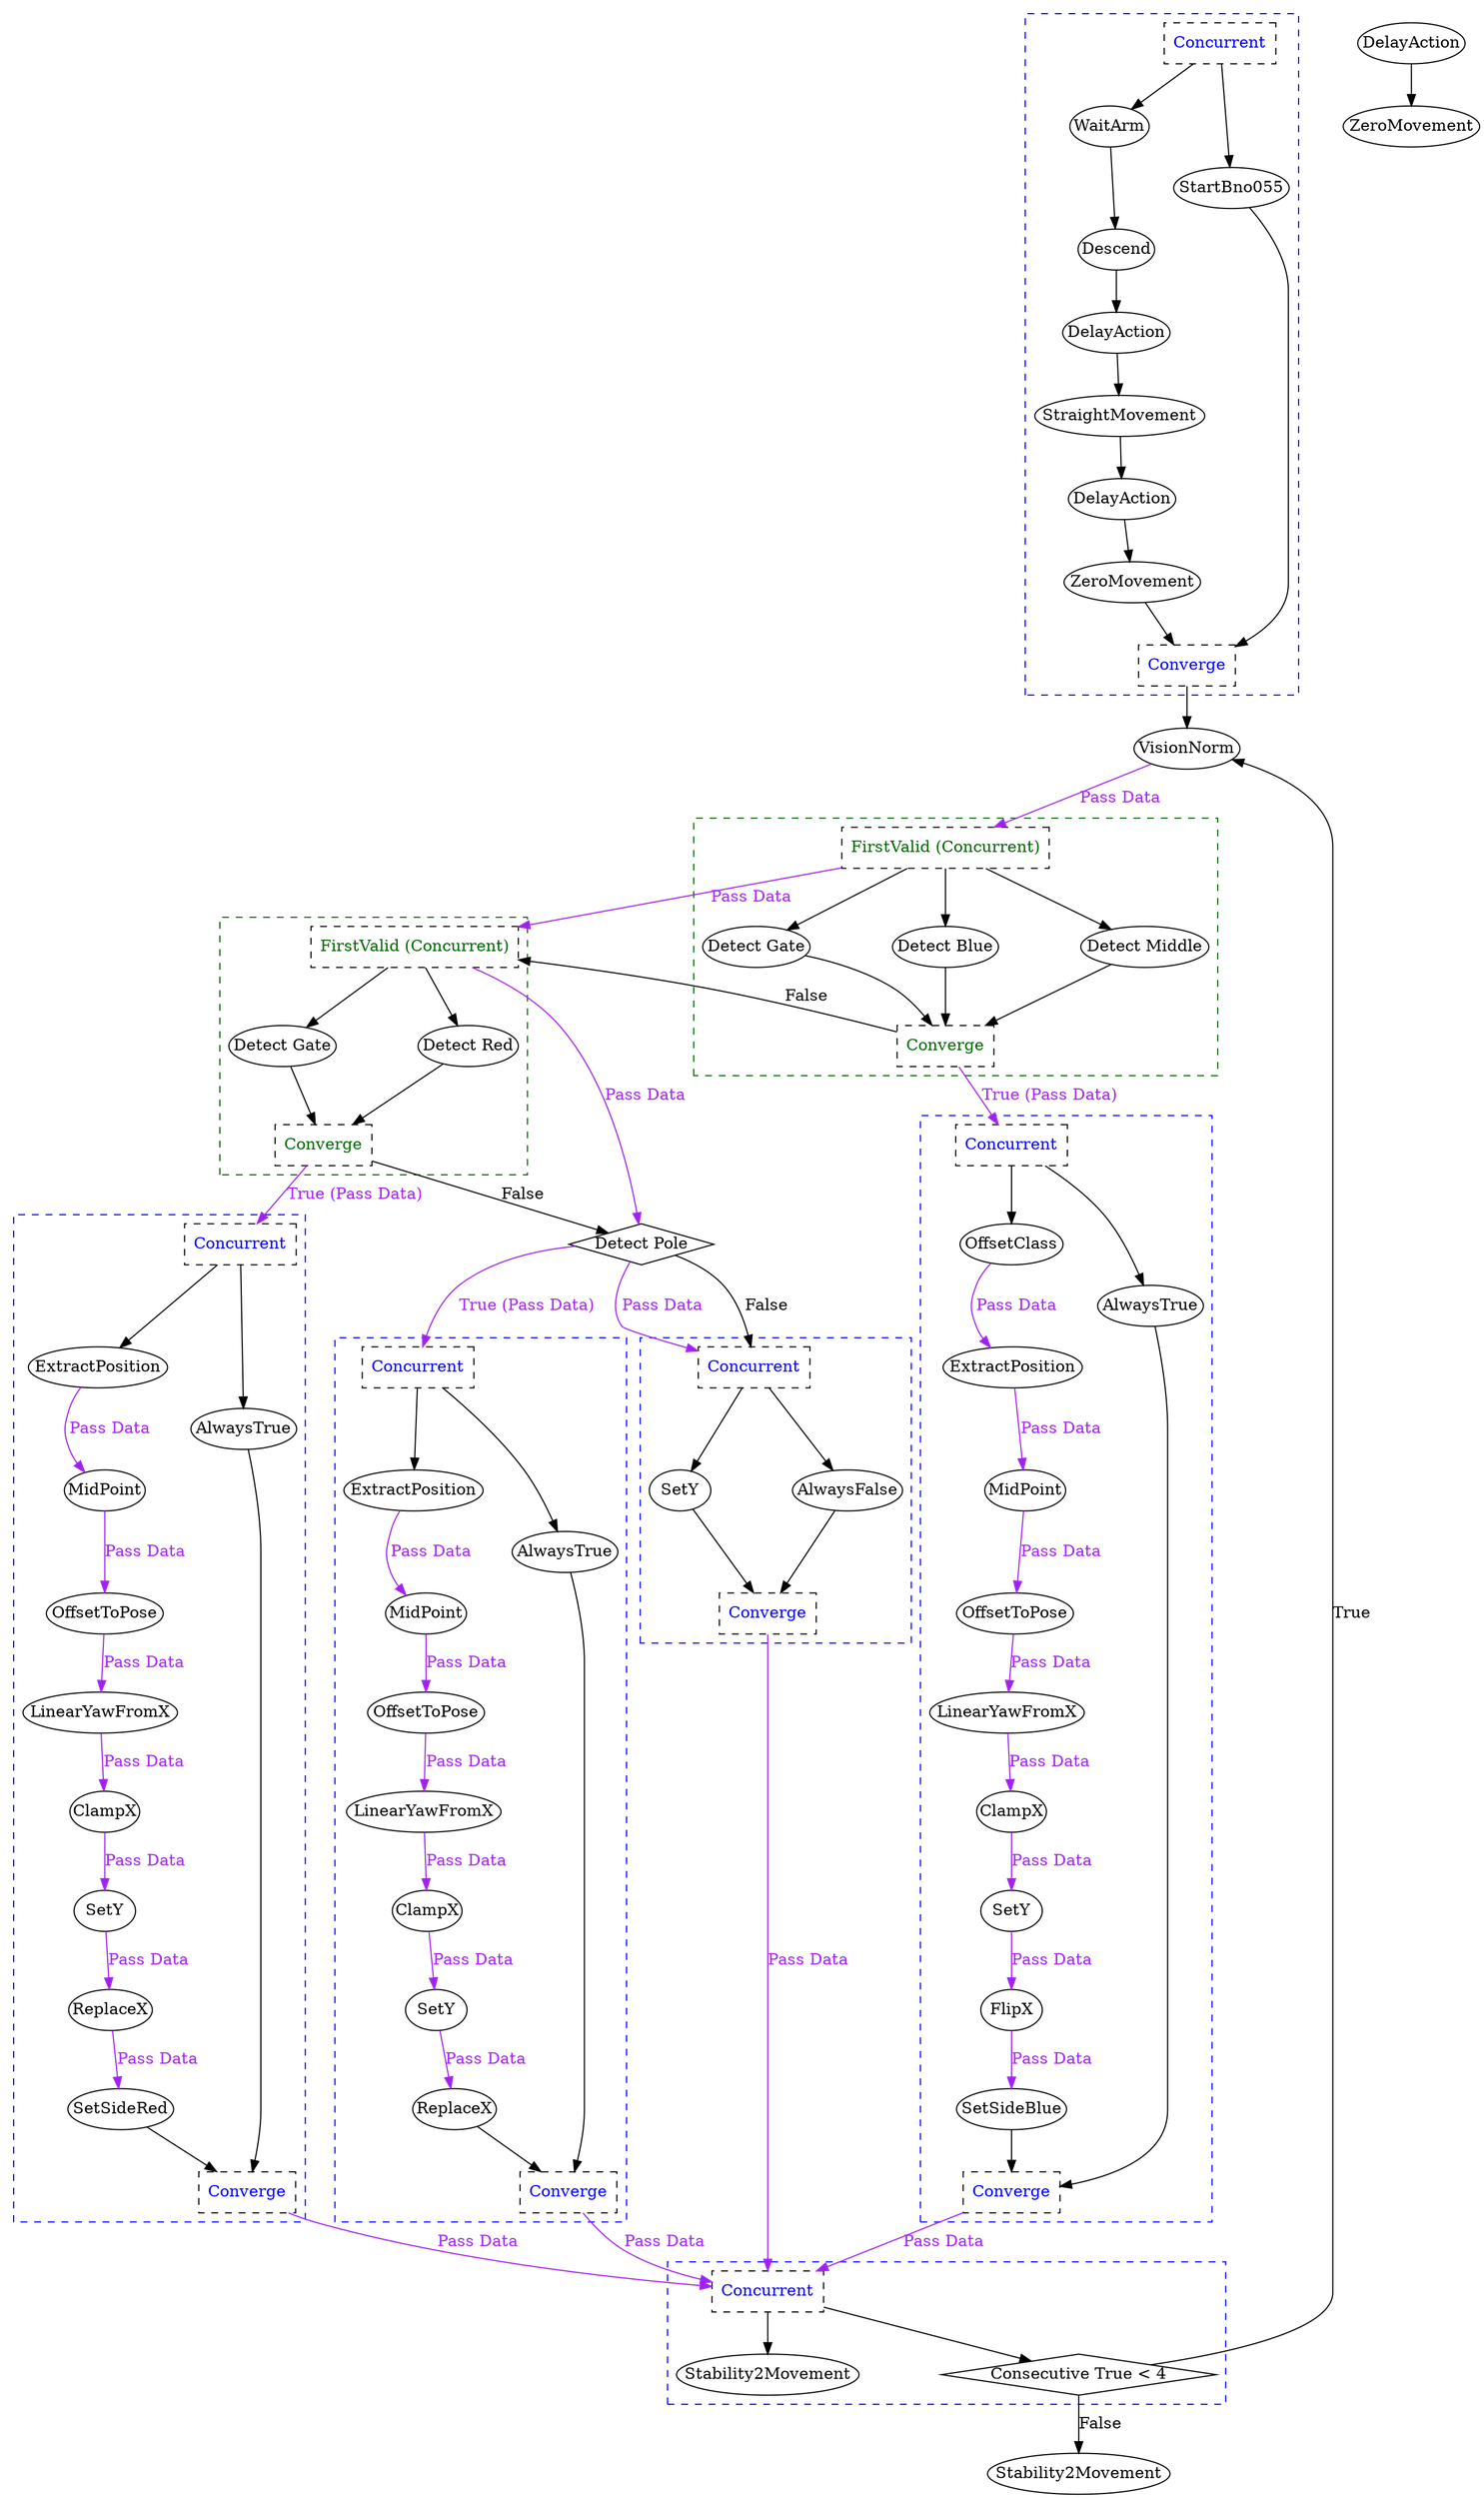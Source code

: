 digraph G {
	splines = true;
	nodesep = 1.0;
	bgcolor = "none"
	"32361d08-0bd0-4b69-9d44-d62020acf7b1" [shape = diamond];
	"4e494d88-22cd-4f62-97b0-715b2376a15e" [shape = diamond];
	"42f407c0-001d-4649-a5b8-9da3728fe229" [shape = diamond];
	"30d84b53-356c-4536-8c24-d6d26b0a74da" [shape = diamond];
	subgraph "cluster_55df8631-ba75-48d3-9b4c-2840c0ea454c" {
		style = dashed;
		color = blue;
		"26fa43d1-08ce-4033-8db2-405bc104992c" -> "9184741a-2ec4-402a-a0ba-48cbf8255b90" ;
		"3e8e03bf-cc45-48c8-931c-29c5bee84a72" -> "0dcc7b29-8e6e-4d80-9cd0-eb02fd39d040" ;
		"0dcc7b29-8e6e-4d80-9cd0-eb02fd39d040" -> "46b91f68-9ecc-4b5b-862d-416424dd8020" ;
		"9184741a-2ec4-402a-a0ba-48cbf8255b90" -> "3e8e03bf-cc45-48c8-931c-29c5bee84a72" ;
		"c218773f-2713-4dcf-ad09-59578a414c0f" -> "26fa43d1-08ce-4033-8db2-405bc104992c" ;
		"b716945a-1778-4f7d-a69b-9101a87c7a84" -> "c218773f-2713-4dcf-ad09-59578a414c0f";
		"b716945a-1778-4f7d-a69b-9101a87c7a84" -> "4e694930-8f82-4f9a-9da7-81a6354df808";
		"46b91f68-9ecc-4b5b-862d-416424dd8020" -> "8211c376-f61e-472b-9469-7c0f953bf1c2";
		"4e694930-8f82-4f9a-9da7-81a6354df808" -> "8211c376-f61e-472b-9469-7c0f953bf1c2";
		"b716945a-1778-4f7d-a69b-9101a87c7a84" [label = "Concurrent", shape = box, fontcolor = blue, style = dashed];
		"c218773f-2713-4dcf-ad09-59578a414c0f" [label = "WaitArm", margin = 0];
		"26fa43d1-08ce-4033-8db2-405bc104992c" [label = "Descend", margin = 0];
		"9184741a-2ec4-402a-a0ba-48cbf8255b90" [label = "DelayAction", margin = 0];
		"3e8e03bf-cc45-48c8-931c-29c5bee84a72" [label = "StraightMovement", margin = 0];
		"0dcc7b29-8e6e-4d80-9cd0-eb02fd39d040" [label = "DelayAction", margin = 0];
		"46b91f68-9ecc-4b5b-862d-416424dd8020" [label = "ZeroMovement", margin = 0];
		"4e694930-8f82-4f9a-9da7-81a6354df808" [label = "StartBno055", margin = 0];
		"8211c376-f61e-472b-9469-7c0f953bf1c2" [label = "Converge", shape = box, fontcolor = blue, style = dashed];
	}
	
	subgraph "cluster_221f613f-1c32-4fd3-af38-8032740b0732" {
		style = dashed;
		color = blue;
		"eff6ce3e-4149-4932-a320-c4146ca7353b" -> "7a0385f2-c5b4-4615-b633-cda053e7db4f" [color = purple, fontcolor = purple, label = "Pass Data"];
		"881fef1f-dfef-42ca-89e8-9d8e748c628a" -> "eff6ce3e-4149-4932-a320-c4146ca7353b" [color = purple, fontcolor = purple, label = "Pass Data"];
		"6fe028e2-a991-421f-85d0-e73b0c13dfb6" -> "881fef1f-dfef-42ca-89e8-9d8e748c628a" [color = purple, fontcolor = purple, label = "Pass Data"];
		"c9747ee9-dff1-41c6-b8b4-d3b6af32927f" -> "6fe028e2-a991-421f-85d0-e73b0c13dfb6" [color = purple, fontcolor = purple, label = "Pass Data"];
		"0e31dcc9-1fc9-4756-84bb-3feabc213fd2" -> "c9747ee9-dff1-41c6-b8b4-d3b6af32927f" [color = purple, fontcolor = purple, label = "Pass Data"];
		"42a3f047-be03-453d-9233-054982355566" -> "0e31dcc9-1fc9-4756-84bb-3feabc213fd2" [color = purple, fontcolor = purple, label = "Pass Data"];
		"4ea1e87d-c491-459b-9766-aa6c6dcf9ba7" -> "42a3f047-be03-453d-9233-054982355566" [color = purple, fontcolor = purple, label = "Pass Data"];
		"a74e44d9-c2cf-42e5-a373-d25aadaaff3b" -> "4ea1e87d-c491-459b-9766-aa6c6dcf9ba7" [color = purple, fontcolor = purple, label = "Pass Data"];
		"8ce14218-9ab8-4cf3-8dd4-c2e7070121a2" -> "a74e44d9-c2cf-42e5-a373-d25aadaaff3b";
		"8ce14218-9ab8-4cf3-8dd4-c2e7070121a2" -> "0c13ab9d-5b7c-4cef-9269-2d929d3a8fbd";
		"7a0385f2-c5b4-4615-b633-cda053e7db4f" -> "d83b1644-ee20-45dc-adf0-0840ed1a2685";
		"0c13ab9d-5b7c-4cef-9269-2d929d3a8fbd" -> "d83b1644-ee20-45dc-adf0-0840ed1a2685";
		"8ce14218-9ab8-4cf3-8dd4-c2e7070121a2" [label = "Concurrent", shape = box, fontcolor = blue, style = dashed];
		"a74e44d9-c2cf-42e5-a373-d25aadaaff3b" [label = "OffsetClass", margin = 0];
		"4ea1e87d-c491-459b-9766-aa6c6dcf9ba7" [label = "ExtractPosition", margin = 0];
		"42a3f047-be03-453d-9233-054982355566" [label = "MidPoint", margin = 0];
		"0e31dcc9-1fc9-4756-84bb-3feabc213fd2" [label = "OffsetToPose", margin = 0];
		"c9747ee9-dff1-41c6-b8b4-d3b6af32927f" [label = "LinearYawFromX", margin = 0];
		"6fe028e2-a991-421f-85d0-e73b0c13dfb6" [label = "ClampX", margin = 0];
		"881fef1f-dfef-42ca-89e8-9d8e748c628a" [label = "SetY", margin = 0];
		"eff6ce3e-4149-4932-a320-c4146ca7353b" [label = "FlipX", margin = 0];
		"7a0385f2-c5b4-4615-b633-cda053e7db4f" [label = "SetSideBlue", margin = 0];
		"0c13ab9d-5b7c-4cef-9269-2d929d3a8fbd" [label = "AlwaysTrue", margin = 0];
		"d83b1644-ee20-45dc-adf0-0840ed1a2685" [label = "Converge", shape = box, fontcolor = blue, style = dashed];
	}
	
	subgraph "cluster_16fd6575-e660-45f4-bdc6-5b841bc833e8" {
		style = dashed;
		color = blue;
		"76593b83-2124-4454-becd-0b1e6534583b" -> "76755abb-473f-4a75-96f8-5efc38325af1" [color = purple, fontcolor = purple, label = "Pass Data"];
		"a2181967-f8e7-483a-82d2-07fdfc4f0b2e" -> "76593b83-2124-4454-becd-0b1e6534583b" [color = purple, fontcolor = purple, label = "Pass Data"];
		"69da9cb2-fcf1-4934-92b6-d9e7ff5e7642" -> "a2181967-f8e7-483a-82d2-07fdfc4f0b2e" [color = purple, fontcolor = purple, label = "Pass Data"];
		"8d7cd353-535b-4238-b659-5fb4336ae4e1" -> "69da9cb2-fcf1-4934-92b6-d9e7ff5e7642" [color = purple, fontcolor = purple, label = "Pass Data"];
		"97e6ed52-5128-4ab5-bfd8-ddf9c5d9d0dd" -> "8d7cd353-535b-4238-b659-5fb4336ae4e1" [color = purple, fontcolor = purple, label = "Pass Data"];
		"7d75a137-e5da-4ac4-81b1-ed3ff548cc39" -> "97e6ed52-5128-4ab5-bfd8-ddf9c5d9d0dd" [color = purple, fontcolor = purple, label = "Pass Data"];
		"394cbe5d-c02e-483f-9dac-016ca97bc15e" -> "7d75a137-e5da-4ac4-81b1-ed3ff548cc39" [color = purple, fontcolor = purple, label = "Pass Data"];
		"45bd73d4-bb4c-4a54-954a-a09c0306416a" -> "394cbe5d-c02e-483f-9dac-016ca97bc15e";
		"45bd73d4-bb4c-4a54-954a-a09c0306416a" -> "aff6ede1-a74f-4e5c-85a1-76bfaf06f51f";
		"76755abb-473f-4a75-96f8-5efc38325af1" -> "569f895b-f4f9-4e81-9635-0e258b6bf858";
		"aff6ede1-a74f-4e5c-85a1-76bfaf06f51f" -> "569f895b-f4f9-4e81-9635-0e258b6bf858";
		"45bd73d4-bb4c-4a54-954a-a09c0306416a" [label = "Concurrent", shape = box, fontcolor = blue, style = dashed];
		"394cbe5d-c02e-483f-9dac-016ca97bc15e" [label = "ExtractPosition", margin = 0];
		"7d75a137-e5da-4ac4-81b1-ed3ff548cc39" [label = "MidPoint", margin = 0];
		"97e6ed52-5128-4ab5-bfd8-ddf9c5d9d0dd" [label = "OffsetToPose", margin = 0];
		"8d7cd353-535b-4238-b659-5fb4336ae4e1" [label = "LinearYawFromX", margin = 0];
		"69da9cb2-fcf1-4934-92b6-d9e7ff5e7642" [label = "ClampX", margin = 0];
		"a2181967-f8e7-483a-82d2-07fdfc4f0b2e" [label = "SetY", margin = 0];
		"76593b83-2124-4454-becd-0b1e6534583b" [label = "ReplaceX", margin = 0];
		"76755abb-473f-4a75-96f8-5efc38325af1" [label = "SetSideRed", margin = 0];
		"aff6ede1-a74f-4e5c-85a1-76bfaf06f51f" [label = "AlwaysTrue", margin = 0];
		"569f895b-f4f9-4e81-9635-0e258b6bf858" [label = "Converge", shape = box, fontcolor = blue, style = dashed];
	}
	
	subgraph "cluster_32b1939d-96cf-4373-9053-191e110288ed" {
		style = dashed;
		color = blue;
		"23b3e985-5602-4264-8e3d-f7d43fcbb8e5" -> "18dd043b-cf73-44da-ba4c-0a325a67d5f1" [color = purple, fontcolor = purple, label = "Pass Data"];
		"a7b15e25-58c2-42d4-8651-c8d96ed14071" -> "23b3e985-5602-4264-8e3d-f7d43fcbb8e5" [color = purple, fontcolor = purple, label = "Pass Data"];
		"bb3bd443-4c89-4b41-9857-1f8ca41f8337" -> "a7b15e25-58c2-42d4-8651-c8d96ed14071" [color = purple, fontcolor = purple, label = "Pass Data"];
		"eae7acec-d69a-4ee8-b295-afa0bd20ffc2" -> "bb3bd443-4c89-4b41-9857-1f8ca41f8337" [color = purple, fontcolor = purple, label = "Pass Data"];
		"8f4b402f-6fb6-4a57-94f5-699e60e238d0" -> "eae7acec-d69a-4ee8-b295-afa0bd20ffc2" [color = purple, fontcolor = purple, label = "Pass Data"];
		"b49da3e1-48ab-4466-9937-d99868a10bb8" -> "8f4b402f-6fb6-4a57-94f5-699e60e238d0" [color = purple, fontcolor = purple, label = "Pass Data"];
		"45c41206-5e10-494c-bc1f-ee4e53bbc688" -> "b49da3e1-48ab-4466-9937-d99868a10bb8";
		"45c41206-5e10-494c-bc1f-ee4e53bbc688" -> "21f4d574-b463-419b-857f-c0fd96c3a4bb";
		"18dd043b-cf73-44da-ba4c-0a325a67d5f1" -> "1caf2109-bb4b-4a7a-a5d0-b89348ab322a";
		"21f4d574-b463-419b-857f-c0fd96c3a4bb" -> "1caf2109-bb4b-4a7a-a5d0-b89348ab322a";
		"45c41206-5e10-494c-bc1f-ee4e53bbc688" [label = "Concurrent", shape = box, fontcolor = blue, style = dashed];
		"b49da3e1-48ab-4466-9937-d99868a10bb8" [label = "ExtractPosition", margin = 0];
		"8f4b402f-6fb6-4a57-94f5-699e60e238d0" [label = "MidPoint", margin = 0];
		"eae7acec-d69a-4ee8-b295-afa0bd20ffc2" [label = "OffsetToPose", margin = 0];
		"bb3bd443-4c89-4b41-9857-1f8ca41f8337" [label = "LinearYawFromX", margin = 0];
		"a7b15e25-58c2-42d4-8651-c8d96ed14071" [label = "ClampX", margin = 0];
		"23b3e985-5602-4264-8e3d-f7d43fcbb8e5" [label = "SetY", margin = 0];
		"18dd043b-cf73-44da-ba4c-0a325a67d5f1" [label = "ReplaceX", margin = 0];
		"21f4d574-b463-419b-857f-c0fd96c3a4bb" [label = "AlwaysTrue", margin = 0];
		"1caf2109-bb4b-4a7a-a5d0-b89348ab322a" [label = "Converge", shape = box, fontcolor = blue, style = dashed];
	}
	
	subgraph "cluster_99f3f517-d5ad-4628-acfd-90668c3e0e58" {
		style = dashed;
		color = blue;
		"94576b8e-e9a8-4ecd-bec9-44207e1407a3" -> "071bcdf4-323a-4c8a-85ed-1eab60cc0e33";
		"94576b8e-e9a8-4ecd-bec9-44207e1407a3" -> "7d1fb3ae-22e8-48f3-a49e-664bf418316e";
		"071bcdf4-323a-4c8a-85ed-1eab60cc0e33" -> "5c245640-1af5-498f-8e29-d2efc2955ab5";
		"7d1fb3ae-22e8-48f3-a49e-664bf418316e" -> "5c245640-1af5-498f-8e29-d2efc2955ab5";
		"94576b8e-e9a8-4ecd-bec9-44207e1407a3" [label = "Concurrent", shape = box, fontcolor = blue, style = dashed];
		"071bcdf4-323a-4c8a-85ed-1eab60cc0e33" [label = "SetY", margin = 0];
		"7d1fb3ae-22e8-48f3-a49e-664bf418316e" [label = "AlwaysFalse", margin = 0];
		"5c245640-1af5-498f-8e29-d2efc2955ab5" [label = "Converge", shape = box, fontcolor = blue, style = dashed];
	}
	
	subgraph "cluster_31fa1b73-8e44-4173-9d48-c0b5ca208980" {
		style = dashed;
		color = darkgreen;
		"68808b8e-3e39-428d-b0d8-33d324f2095d" -> "a66d5f7c-82a6-4a8d-a258-27e5ebe360ba";
		"68808b8e-3e39-428d-b0d8-33d324f2095d" -> "3984418b-ae90-4b16-a464-b43353e5e499";
		"a66d5f7c-82a6-4a8d-a258-27e5ebe360ba" -> "4e494d88-22cd-4f62-97b0-715b2376a15e";
		"3984418b-ae90-4b16-a464-b43353e5e499" -> "4e494d88-22cd-4f62-97b0-715b2376a15e";
		"68808b8e-3e39-428d-b0d8-33d324f2095d" [label = "FirstValid (Concurrent)", shape = box, fontcolor = darkgreen, style = dashed];
		"a66d5f7c-82a6-4a8d-a258-27e5ebe360ba" [label = "Detect Gate", margin = 0];
		"3984418b-ae90-4b16-a464-b43353e5e499" [label = "Detect Red", margin = 0];
		"4e494d88-22cd-4f62-97b0-715b2376a15e" [label = "Converge", shape = box, fontcolor = darkgreen, style = dashed];
	}
	
	subgraph "cluster_e1168075-095c-4c77-a205-96349d01dd68" {
		style = dashed;
		color = darkgreen;
		"72f8e73a-6c1f-4954-bed9-4fc53f7219c0" -> "0bc15214-5217-4875-bcdc-a5402686394f";
		"72f8e73a-6c1f-4954-bed9-4fc53f7219c0" -> "b0ed2955-070d-4772-a990-4d16089bf5c8";
		"72f8e73a-6c1f-4954-bed9-4fc53f7219c0" -> "c1918b14-494a-4c70-b555-cdb9c45b9188";
		"0bc15214-5217-4875-bcdc-a5402686394f" -> "42f407c0-001d-4649-a5b8-9da3728fe229";
		"b0ed2955-070d-4772-a990-4d16089bf5c8" -> "42f407c0-001d-4649-a5b8-9da3728fe229";
		"c1918b14-494a-4c70-b555-cdb9c45b9188" -> "42f407c0-001d-4649-a5b8-9da3728fe229";
		"72f8e73a-6c1f-4954-bed9-4fc53f7219c0" [label = "FirstValid (Concurrent)", shape = box, fontcolor = darkgreen, style = dashed];
		"0bc15214-5217-4875-bcdc-a5402686394f" [label = "Detect Gate", margin = 0];
		"b0ed2955-070d-4772-a990-4d16089bf5c8" [label = "Detect Blue", margin = 0];
		"c1918b14-494a-4c70-b555-cdb9c45b9188" [label = "Detect Middle", margin = 0];
		"42f407c0-001d-4649-a5b8-9da3728fe229" [label = "Converge", shape = box, fontcolor = darkgreen, style = dashed];
	}
	
	subgraph "cluster_efdb5495-7a04-4328-a575-c05fd477d41c" {
		style = dashed;
		color = blue;
		"bbe48199-4a63-4dd4-a890-3fd09e68ecce" -> "4c75a0e0-e7a0-40c9-a517-ec285af4473e";
		"bbe48199-4a63-4dd4-a890-3fd09e68ecce" -> "30d84b53-356c-4536-8c24-d6d26b0a74da";
		"bbe48199-4a63-4dd4-a890-3fd09e68ecce" [label = "Concurrent", shape = box, fontcolor = blue, style = dashed];
		"4c75a0e0-e7a0-40c9-a517-ec285af4473e" [label = "Stability2Movement", margin = 0];
		"30d84b53-356c-4536-8c24-d6d26b0a74da" [label = "Consecutive True < 4", margin = 0];
	}
	
	"32361d08-0bd0-4b69-9d44-d62020acf7b1" -> "45c41206-5e10-494c-bc1f-ee4e53bbc688" [color = purple, fontcolor = purple, label = "True (Pass Data)"];
	"32361d08-0bd0-4b69-9d44-d62020acf7b1" -> "94576b8e-e9a8-4ecd-bec9-44207e1407a3" [label = "False"];
	"32361d08-0bd0-4b69-9d44-d62020acf7b1" -> "94576b8e-e9a8-4ecd-bec9-44207e1407a3" [color = purple, fontcolor = purple, label = "Pass Data"];
	"4e494d88-22cd-4f62-97b0-715b2376a15e" -> "45bd73d4-bb4c-4a54-954a-a09c0306416a" [color = purple, fontcolor = purple, label = "True (Pass Data)"];
	"4e494d88-22cd-4f62-97b0-715b2376a15e" -> "32361d08-0bd0-4b69-9d44-d62020acf7b1" [label = "False"];
	"68808b8e-3e39-428d-b0d8-33d324f2095d" -> "32361d08-0bd0-4b69-9d44-d62020acf7b1" [color = purple, fontcolor = purple, label = "Pass Data"];
	"42f407c0-001d-4649-a5b8-9da3728fe229" -> "8ce14218-9ab8-4cf3-8dd4-c2e7070121a2" [color = purple, fontcolor = purple, label = "True (Pass Data)"];
	"42f407c0-001d-4649-a5b8-9da3728fe229" -> "68808b8e-3e39-428d-b0d8-33d324f2095d" [label = "False"];
	"72f8e73a-6c1f-4954-bed9-4fc53f7219c0" -> "68808b8e-3e39-428d-b0d8-33d324f2095d" [color = purple, fontcolor = purple, label = "Pass Data"];
	"d83b1644-ee20-45dc-adf0-0840ed1a2685" -> "bbe48199-4a63-4dd4-a890-3fd09e68ecce" [color = purple, fontcolor = purple, label = "Pass Data"];
	"569f895b-f4f9-4e81-9635-0e258b6bf858" -> "bbe48199-4a63-4dd4-a890-3fd09e68ecce" [color = purple, fontcolor = purple, label = "Pass Data"];
	"1caf2109-bb4b-4a7a-a5d0-b89348ab322a" -> "bbe48199-4a63-4dd4-a890-3fd09e68ecce" [color = purple, fontcolor = purple, label = "Pass Data"];
	"5c245640-1af5-498f-8e29-d2efc2955ab5" -> "bbe48199-4a63-4dd4-a890-3fd09e68ecce" [color = purple, fontcolor = purple, label = "Pass Data"];
	"c998cf72-0413-4160-9392-49c3b434f175" -> "72f8e73a-6c1f-4954-bed9-4fc53f7219c0" [color = purple, fontcolor = purple, label = "Pass Data"];
	"30d84b53-356c-4536-8c24-d6d26b0a74da" -> "c998cf72-0413-4160-9392-49c3b434f175" [label = "True"];
	"62b1c409-5aca-4a74-a6d0-25d4b223714c" -> "10e572a4-f0c7-4336-9be3-34ede2be8eb0" ;
	"30d84b53-356c-4536-8c24-d6d26b0a74da" -> "2253a600-a58f-4452-804d-d38d41470c2d" [label = "False"];
	"8211c376-f61e-472b-9469-7c0f953bf1c2" -> "c998cf72-0413-4160-9392-49c3b434f175" ;
	"c998cf72-0413-4160-9392-49c3b434f175" [label = "VisionNorm", margin = 0];
	"32361d08-0bd0-4b69-9d44-d62020acf7b1" [label = "Detect Pole", margin = 0];
	"2253a600-a58f-4452-804d-d38d41470c2d" [label = "Stability2Movement", margin = 0];
	"62b1c409-5aca-4a74-a6d0-25d4b223714c" [label = "DelayAction", margin = 0];
	"10e572a4-f0c7-4336-9be3-34ede2be8eb0" [label = "ZeroMovement", margin = 0];
}
